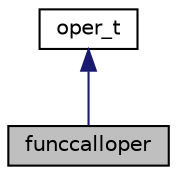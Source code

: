 digraph "funccalloper"
{
 // LATEX_PDF_SIZE
  edge [fontname="Helvetica",fontsize="10",labelfontname="Helvetica",labelfontsize="10"];
  node [fontname="Helvetica",fontsize="10",shape=record];
  Node1 [label="funccalloper",height=0.2,width=0.4,color="black", fillcolor="grey75", style="filled", fontcolor="black",tooltip="Реализация вызова функции, содержащейся в выражении"];
  Node2 -> Node1 [dir="back",color="midnightblue",fontsize="10",style="solid",fontname="Helvetica"];
  Node2 [label="oper_t",height=0.2,width=0.4,color="black", fillcolor="white", style="filled",URL="$classoper__t.html",tooltip="Реализация операций"];
}
